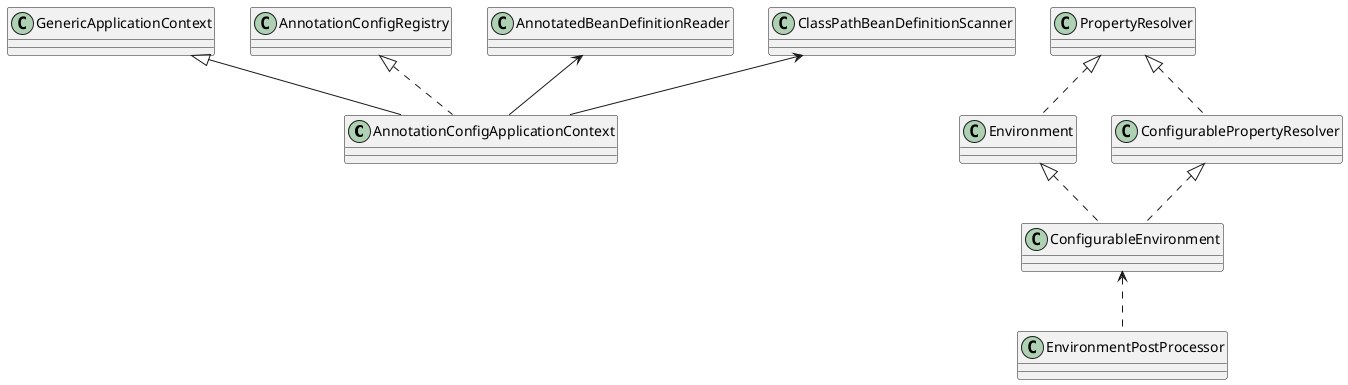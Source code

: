 @startuml spring_class

class AnnotationConfigApplicationContext {

}
GenericApplicationContext <|-- AnnotationConfigApplicationContext
AnnotationConfigRegistry <|.. AnnotationConfigApplicationContext
AnnotatedBeanDefinitionReader <-- AnnotationConfigApplicationContext
ClassPathBeanDefinitionScanner <-- AnnotationConfigApplicationContext

class EnvironmentPostProcessor {

}
ConfigurableEnvironment <.. EnvironmentPostProcessor
Environment <|.. ConfigurableEnvironment
ConfigurablePropertyResolver <|.. ConfigurableEnvironment
PropertyResolver <|.. Environment
PropertyResolver <|.. ConfigurablePropertyResolver

@enduml